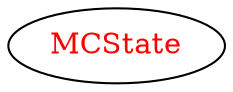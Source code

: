 digraph dependencyGraph {
 concentrate=true;
 ranksep="2.0";
 rankdir="LR"; 
 splines="ortho";
"MCState" [fontcolor="red"];
}